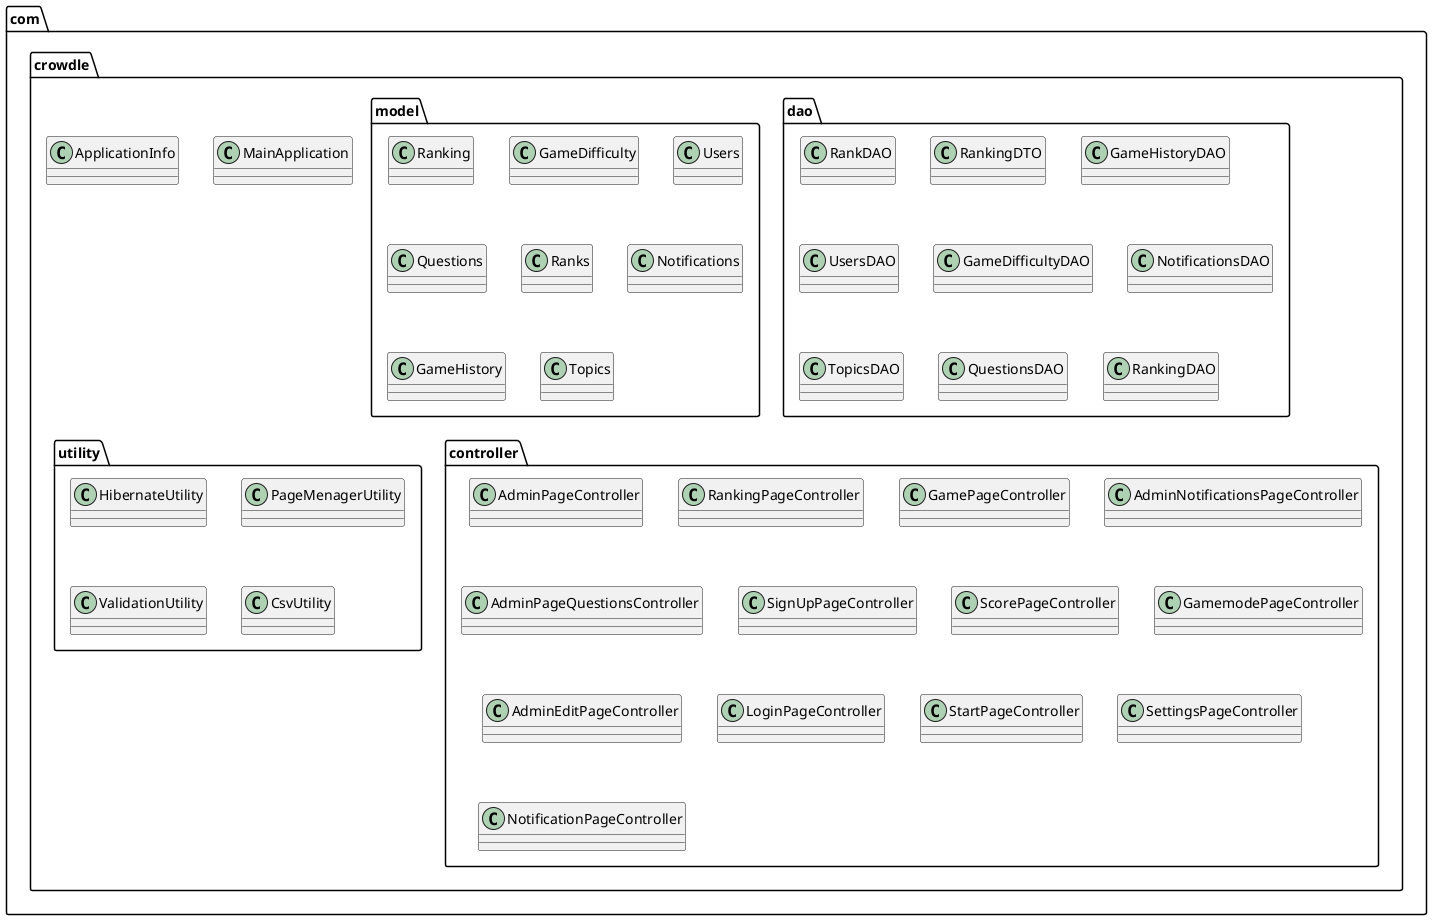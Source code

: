 @startuml
class com.crowdle.dao.RankDAO {
}

class com.crowdle.model.Ranking {
}


class com.crowdle.controller.AdminPageController {
}


class com.crowdle.dao.RankingDTO {
}


class com.crowdle.controller.RankingPageController {
}


class com.crowdle.controller.GamePageController {
}


class com.crowdle.controller.AdminNotificationsPageController {
}


class com.crowdle.model.GameDifficulty {
}


class com.crowdle.dao.GameHistoryDAO {

}

class com.crowdle.utility.HibernateUtility {
}


class com.crowdle.model.Users {
}


class com.crowdle.utility.PageMenagerUtility {
}

class com.crowdle.controller.AdminPageQuestionsController {
}


class com.crowdle.model.Questions {
}


class com.crowdle.controller.SignUpPageController {
}


class com.crowdle.controller.ScorePageController {
}


class com.crowdle.utility.ValidationUtility {
}

class com.crowdle.controller.GamemodePageController {
}


class com.crowdle.MainApplication {
}

class com.crowdle.model.Ranks {
}


class com.crowdle.utility.CsvUtility {
}

class com.crowdle.model.Notifications {

}


class com.crowdle.dao.UsersDAO {

}

class com.crowdle.dao.GameDifficultyDAO {
}

class com.crowdle.controller.AdminEditPageController {

}


class com.crowdle.model.GameHistory {

}


class com.crowdle.model.Topics {

}


class com.crowdle.ApplicationInfo {

}

class com.crowdle.controller.LoginPageController {

}


class com.crowdle.dao.NotificationsDAO {
}

class com.crowdle.controller.StartPageController {
}


class com.crowdle.controller.SettingsPageController {
}


class com.crowdle.dao.TopicsDAO {
}

class com.crowdle.dao.QuestionsDAO {
}

class com.crowdle.dao.RankingDAO {

}

class com.crowdle.controller.NotificationPageController {

}



'javafx.application.Application <|-- com.crowdle.MainApplication
@enduml